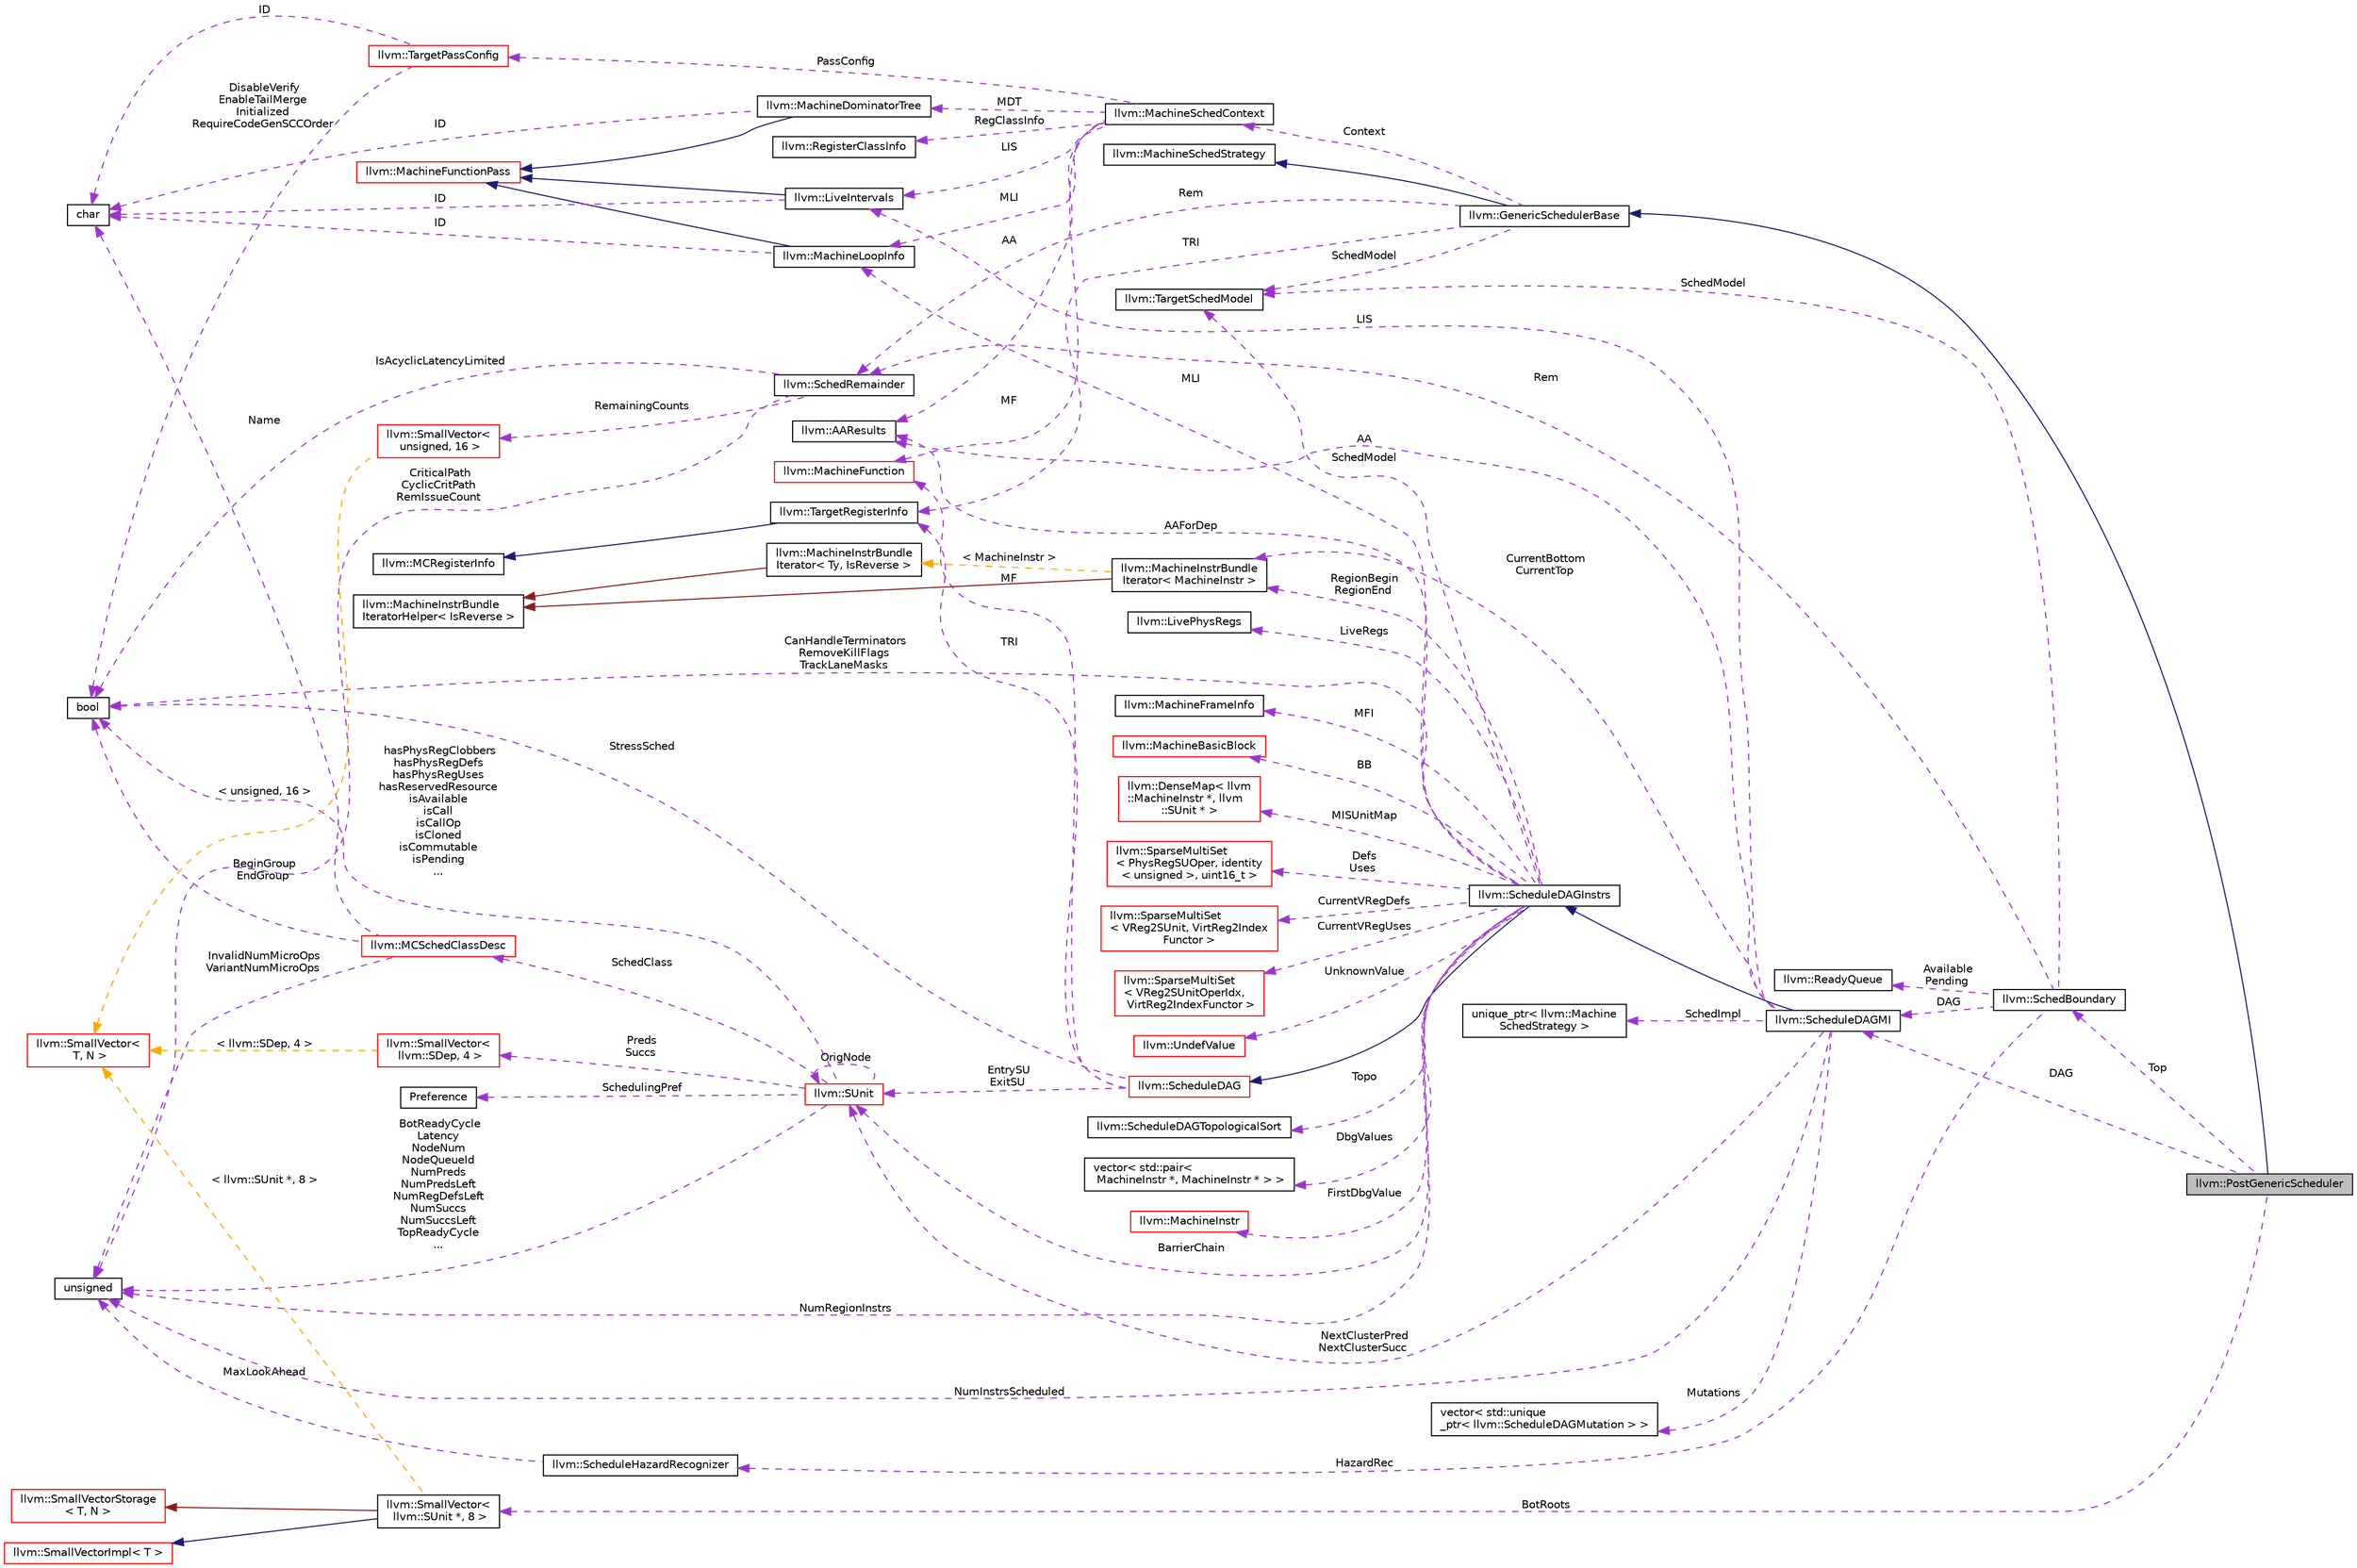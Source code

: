 digraph "llvm::PostGenericScheduler"
{
 // LATEX_PDF_SIZE
  bgcolor="transparent";
  edge [fontname="Helvetica",fontsize="10",labelfontname="Helvetica",labelfontsize="10"];
  node [fontname="Helvetica",fontsize="10",shape="box"];
  rankdir="LR";
  Node1 [label="llvm::PostGenericScheduler",height=0.2,width=0.4,color="black", fillcolor="grey75", style="filled", fontcolor="black",tooltip="PostGenericScheduler - Interface to the scheduling algorithm used by ScheduleDAGMI."];
  Node2 -> Node1 [dir="back",color="midnightblue",fontsize="10",style="solid",fontname="Helvetica"];
  Node2 [label="llvm::GenericSchedulerBase",height=0.2,width=0.4,color="black",URL="$classllvm_1_1GenericSchedulerBase.html",tooltip="Base class for GenericScheduler."];
  Node3 -> Node2 [dir="back",color="midnightblue",fontsize="10",style="solid",fontname="Helvetica"];
  Node3 [label="llvm::MachineSchedStrategy",height=0.2,width=0.4,color="black",URL="$classllvm_1_1MachineSchedStrategy.html",tooltip="MachineSchedStrategy - Interface to the scheduling algorithm used by ScheduleDAGMI."];
  Node4 -> Node2 [dir="back",color="darkorchid3",fontsize="10",style="dashed",label=" Context" ,fontname="Helvetica"];
  Node4 [label="llvm::MachineSchedContext",height=0.2,width=0.4,color="black",URL="$structllvm_1_1MachineSchedContext.html",tooltip="MachineSchedContext provides enough context from the MachineScheduler pass for the target to instanti..."];
  Node5 -> Node4 [dir="back",color="darkorchid3",fontsize="10",style="dashed",label=" MF" ,fontname="Helvetica"];
  Node5 [label="llvm::MachineFunction",height=0.2,width=0.4,color="red",URL="$classllvm_1_1MachineFunction.html",tooltip=" "];
  Node22 -> Node4 [dir="back",color="darkorchid3",fontsize="10",style="dashed",label=" MLI" ,fontname="Helvetica"];
  Node22 [label="llvm::MachineLoopInfo",height=0.2,width=0.4,color="black",URL="$classllvm_1_1MachineLoopInfo.html",tooltip=" "];
  Node23 -> Node22 [dir="back",color="midnightblue",fontsize="10",style="solid",fontname="Helvetica"];
  Node23 [label="llvm::MachineFunctionPass",height=0.2,width=0.4,color="red",URL="$classllvm_1_1MachineFunctionPass.html",tooltip="MachineFunctionPass - This class adapts the FunctionPass interface to allow convenient creation of pa..."];
  Node16 -> Node22 [dir="back",color="darkorchid3",fontsize="10",style="dashed",label=" ID" ,fontname="Helvetica"];
  Node16 [label="char",height=0.2,width=0.4,color="black",URL="$classchar.html",tooltip=" "];
  Node26 -> Node4 [dir="back",color="darkorchid3",fontsize="10",style="dashed",label=" MDT" ,fontname="Helvetica"];
  Node26 [label="llvm::MachineDominatorTree",height=0.2,width=0.4,color="black",URL="$classllvm_1_1MachineDominatorTree.html",tooltip="DominatorTree Class - Concrete subclass of DominatorTreeBase that is used to compute a normal dominat..."];
  Node23 -> Node26 [dir="back",color="midnightblue",fontsize="10",style="solid",fontname="Helvetica"];
  Node16 -> Node26 [dir="back",color="darkorchid3",fontsize="10",style="dashed",label=" ID" ,fontname="Helvetica"];
  Node27 -> Node4 [dir="back",color="darkorchid3",fontsize="10",style="dashed",label=" PassConfig" ,fontname="Helvetica"];
  Node27 [label="llvm::TargetPassConfig",height=0.2,width=0.4,color="red",URL="$classllvm_1_1TargetPassConfig.html",tooltip="Target-Independent Code Generator Pass Configuration Options."];
  Node54 -> Node27 [dir="back",color="darkorchid3",fontsize="10",style="dashed",label=" DisableVerify\nEnableTailMerge\nInitialized\nRequireCodeGenSCCOrder" ,fontname="Helvetica"];
  Node54 [label="bool",height=0.2,width=0.4,color="black",URL="$classbool.html",tooltip=" "];
  Node16 -> Node27 [dir="back",color="darkorchid3",fontsize="10",style="dashed",label=" ID" ,fontname="Helvetica"];
  Node66 -> Node4 [dir="back",color="darkorchid3",fontsize="10",style="dashed",label=" AA" ,fontname="Helvetica"];
  Node66 [label="llvm::AAResults",height=0.2,width=0.4,color="black",URL="$classllvm_1_1AAResults.html",tooltip=" "];
  Node67 -> Node4 [dir="back",color="darkorchid3",fontsize="10",style="dashed",label=" LIS" ,fontname="Helvetica"];
  Node67 [label="llvm::LiveIntervals",height=0.2,width=0.4,color="black",URL="$classllvm_1_1LiveIntervals.html",tooltip=" "];
  Node23 -> Node67 [dir="back",color="midnightblue",fontsize="10",style="solid",fontname="Helvetica"];
  Node16 -> Node67 [dir="back",color="darkorchid3",fontsize="10",style="dashed",label=" ID" ,fontname="Helvetica"];
  Node68 -> Node4 [dir="back",color="darkorchid3",fontsize="10",style="dashed",label=" RegClassInfo" ,fontname="Helvetica"];
  Node68 [label="llvm::RegisterClassInfo",height=0.2,width=0.4,color="black",URL="$classllvm_1_1RegisterClassInfo.html",tooltip=" "];
  Node69 -> Node2 [dir="back",color="darkorchid3",fontsize="10",style="dashed",label=" SchedModel" ,fontname="Helvetica"];
  Node69 [label="llvm::TargetSchedModel",height=0.2,width=0.4,color="black",URL="$classllvm_1_1TargetSchedModel.html",tooltip="Provide an instruction scheduling machine model to CodeGen passes."];
  Node70 -> Node2 [dir="back",color="darkorchid3",fontsize="10",style="dashed",label=" TRI" ,fontname="Helvetica"];
  Node70 [label="llvm::TargetRegisterInfo",height=0.2,width=0.4,color="black",URL="$classllvm_1_1TargetRegisterInfo.html",tooltip="TargetRegisterInfo base class - We assume that the target defines a static array of TargetRegisterDes..."];
  Node71 -> Node70 [dir="back",color="midnightblue",fontsize="10",style="solid",fontname="Helvetica"];
  Node71 [label="llvm::MCRegisterInfo",height=0.2,width=0.4,color="black",URL="$classllvm_1_1MCRegisterInfo.html",tooltip="MCRegisterInfo base class - We assume that the target defines a static array of MCRegisterDesc object..."];
  Node72 -> Node2 [dir="back",color="darkorchid3",fontsize="10",style="dashed",label=" Rem" ,fontname="Helvetica"];
  Node72 [label="llvm::SchedRemainder",height=0.2,width=0.4,color="black",URL="$structllvm_1_1SchedRemainder.html",tooltip="Summarize the unscheduled region."];
  Node12 -> Node72 [dir="back",color="darkorchid3",fontsize="10",style="dashed",label=" CriticalPath\nCyclicCritPath\nRemIssueCount" ,fontname="Helvetica"];
  Node12 [label="unsigned",height=0.2,width=0.4,color="black",URL="$classunsigned.html",tooltip=" "];
  Node54 -> Node72 [dir="back",color="darkorchid3",fontsize="10",style="dashed",label=" IsAcyclicLatencyLimited" ,fontname="Helvetica"];
  Node73 -> Node72 [dir="back",color="darkorchid3",fontsize="10",style="dashed",label=" RemainingCounts" ,fontname="Helvetica"];
  Node73 [label="llvm::SmallVector\<\l unsigned, 16 \>",height=0.2,width=0.4,color="red",URL="$classllvm_1_1SmallVector.html",tooltip=" "];
  Node19 -> Node73 [dir="back",color="orange",fontsize="10",style="dashed",label=" \< unsigned, 16 \>" ,fontname="Helvetica"];
  Node19 [label="llvm::SmallVector\<\l T, N \>",height=0.2,width=0.4,color="red",URL="$classllvm_1_1SmallVector.html",tooltip="This is a 'vector' (really, a variable-sized array), optimized for the case when the array is small."];
  Node76 -> Node1 [dir="back",color="darkorchid3",fontsize="10",style="dashed",label=" DAG" ,fontname="Helvetica"];
  Node76 [label="llvm::ScheduleDAGMI",height=0.2,width=0.4,color="black",URL="$classllvm_1_1ScheduleDAGMI.html",tooltip="ScheduleDAGMI is an implementation of ScheduleDAGInstrs that simply schedules machine instructions ac..."];
  Node77 -> Node76 [dir="back",color="midnightblue",fontsize="10",style="solid",fontname="Helvetica"];
  Node77 [label="llvm::ScheduleDAGInstrs",height=0.2,width=0.4,color="black",URL="$classllvm_1_1ScheduleDAGInstrs.html",tooltip="A ScheduleDAG for scheduling lists of MachineInstr."];
  Node78 -> Node77 [dir="back",color="midnightblue",fontsize="10",style="solid",fontname="Helvetica"];
  Node78 [label="llvm::ScheduleDAG",height=0.2,width=0.4,color="red",URL="$classllvm_1_1ScheduleDAG.html",tooltip=" "];
  Node70 -> Node78 [dir="back",color="darkorchid3",fontsize="10",style="dashed",label=" TRI" ,fontname="Helvetica"];
  Node5 -> Node78 [dir="back",color="darkorchid3",fontsize="10",style="dashed",label=" MF" ,fontname="Helvetica"];
  Node83 -> Node78 [dir="back",color="darkorchid3",fontsize="10",style="dashed",label=" EntrySU\nExitSU" ,fontname="Helvetica"];
  Node83 [label="llvm::SUnit",height=0.2,width=0.4,color="red",URL="$classllvm_1_1SUnit.html",tooltip="Scheduling unit. This is a node in the scheduling DAG."];
  Node83 -> Node83 [dir="back",color="darkorchid3",fontsize="10",style="dashed",label=" OrigNode" ,fontname="Helvetica"];
  Node84 -> Node83 [dir="back",color="darkorchid3",fontsize="10",style="dashed",label=" SchedClass" ,fontname="Helvetica"];
  Node84 [label="llvm::MCSchedClassDesc",height=0.2,width=0.4,color="red",URL="$structllvm_1_1MCSchedClassDesc.html",tooltip="Summarize the scheduling resources required for an instruction of a particular scheduling class."];
  Node12 -> Node84 [dir="back",color="darkorchid3",fontsize="10",style="dashed",label=" InvalidNumMicroOps\nVariantNumMicroOps" ,fontname="Helvetica"];
  Node16 -> Node84 [dir="back",color="darkorchid3",fontsize="10",style="dashed",label=" Name" ,fontname="Helvetica"];
  Node54 -> Node84 [dir="back",color="darkorchid3",fontsize="10",style="dashed",label=" BeginGroup\nEndGroup" ,fontname="Helvetica"];
  Node86 -> Node83 [dir="back",color="darkorchid3",fontsize="10",style="dashed",label=" Preds\nSuccs" ,fontname="Helvetica"];
  Node86 [label="llvm::SmallVector\<\l llvm::SDep, 4 \>",height=0.2,width=0.4,color="red",URL="$classllvm_1_1SmallVector.html",tooltip=" "];
  Node19 -> Node86 [dir="back",color="orange",fontsize="10",style="dashed",label=" \< llvm::SDep, 4 \>" ,fontname="Helvetica"];
  Node12 -> Node83 [dir="back",color="darkorchid3",fontsize="10",style="dashed",label=" BotReadyCycle\nLatency\nNodeNum\nNodeQueueId\nNumPreds\nNumPredsLeft\nNumRegDefsLeft\nNumSuccs\nNumSuccsLeft\nTopReadyCycle\n..." ,fontname="Helvetica"];
  Node54 -> Node83 [dir="back",color="darkorchid3",fontsize="10",style="dashed",label=" hasPhysRegClobbers\nhasPhysRegDefs\nhasPhysRegUses\nhasReservedResource\nisAvailable\nisCall\nisCallOp\nisCloned\nisCommutable\nisPending\n..." ,fontname="Helvetica"];
  Node89 -> Node83 [dir="back",color="darkorchid3",fontsize="10",style="dashed",label=" SchedulingPref" ,fontname="Helvetica"];
  Node89 [label="Preference",height=0.2,width=0.4,color="black",tooltip=" "];
  Node54 -> Node78 [dir="back",color="darkorchid3",fontsize="10",style="dashed",label=" StressSched" ,fontname="Helvetica"];
  Node22 -> Node77 [dir="back",color="darkorchid3",fontsize="10",style="dashed",label=" MLI" ,fontname="Helvetica"];
  Node99 -> Node77 [dir="back",color="darkorchid3",fontsize="10",style="dashed",label=" MFI" ,fontname="Helvetica"];
  Node99 [label="llvm::MachineFrameInfo",height=0.2,width=0.4,color="black",URL="$classllvm_1_1MachineFrameInfo.html",tooltip="The MachineFrameInfo class represents an abstract stack frame until prolog/epilog code is inserted."];
  Node69 -> Node77 [dir="back",color="darkorchid3",fontsize="10",style="dashed",label=" SchedModel" ,fontname="Helvetica"];
  Node54 -> Node77 [dir="back",color="darkorchid3",fontsize="10",style="dashed",label=" CanHandleTerminators\nRemoveKillFlags\nTrackLaneMasks" ,fontname="Helvetica"];
  Node100 -> Node77 [dir="back",color="darkorchid3",fontsize="10",style="dashed",label=" BB" ,fontname="Helvetica"];
  Node100 [label="llvm::MachineBasicBlock",height=0.2,width=0.4,color="red",URL="$classllvm_1_1MachineBasicBlock.html",tooltip=" "];
  Node110 -> Node77 [dir="back",color="darkorchid3",fontsize="10",style="dashed",label=" RegionBegin\nRegionEnd" ,fontname="Helvetica"];
  Node110 [label="llvm::MachineInstrBundle\lIterator\< MachineInstr \>",height=0.2,width=0.4,color="black",URL="$classllvm_1_1MachineInstrBundleIterator.html",tooltip=" "];
  Node111 -> Node110 [dir="back",color="firebrick4",fontsize="10",style="solid",fontname="Helvetica"];
  Node111 [label="llvm::MachineInstrBundle\lIteratorHelper\< IsReverse \>",height=0.2,width=0.4,color="black",URL="$structllvm_1_1MachineInstrBundleIteratorHelper.html",tooltip=" "];
  Node112 -> Node110 [dir="back",color="orange",fontsize="10",style="dashed",label=" \< MachineInstr \>" ,fontname="Helvetica"];
  Node112 [label="llvm::MachineInstrBundle\lIterator\< Ty, IsReverse \>",height=0.2,width=0.4,color="black",URL="$classllvm_1_1MachineInstrBundleIterator.html",tooltip="MachineBasicBlock iterator that automatically skips over MIs that are inside bundles (i...."];
  Node111 -> Node112 [dir="back",color="firebrick4",fontsize="10",style="solid",fontname="Helvetica"];
  Node12 -> Node77 [dir="back",color="darkorchid3",fontsize="10",style="dashed",label=" NumRegionInstrs" ,fontname="Helvetica"];
  Node113 -> Node77 [dir="back",color="darkorchid3",fontsize="10",style="dashed",label=" MISUnitMap" ,fontname="Helvetica"];
  Node113 [label="llvm::DenseMap\< llvm\l::MachineInstr *, llvm\l::SUnit * \>",height=0.2,width=0.4,color="red",URL="$classllvm_1_1DenseMap.html",tooltip=" "];
  Node115 -> Node77 [dir="back",color="darkorchid3",fontsize="10",style="dashed",label=" Defs\nUses" ,fontname="Helvetica"];
  Node115 [label="llvm::SparseMultiSet\l\< PhysRegSUOper, identity\l\< unsigned \>, uint16_t \>",height=0.2,width=0.4,color="red",URL="$classllvm_1_1SparseMultiSet.html",tooltip=" "];
  Node117 -> Node77 [dir="back",color="darkorchid3",fontsize="10",style="dashed",label=" CurrentVRegDefs" ,fontname="Helvetica"];
  Node117 [label="llvm::SparseMultiSet\l\< VReg2SUnit, VirtReg2Index\lFunctor \>",height=0.2,width=0.4,color="red",URL="$classllvm_1_1SparseMultiSet.html",tooltip=" "];
  Node118 -> Node77 [dir="back",color="darkorchid3",fontsize="10",style="dashed",label=" CurrentVRegUses" ,fontname="Helvetica"];
  Node118 [label="llvm::SparseMultiSet\l\< VReg2SUnitOperIdx,\l VirtReg2IndexFunctor \>",height=0.2,width=0.4,color="red",URL="$classllvm_1_1SparseMultiSet.html",tooltip=" "];
  Node66 -> Node77 [dir="back",color="darkorchid3",fontsize="10",style="dashed",label=" AAForDep" ,fontname="Helvetica"];
  Node83 -> Node77 [dir="back",color="darkorchid3",fontsize="10",style="dashed",label=" BarrierChain" ,fontname="Helvetica"];
  Node119 -> Node77 [dir="back",color="darkorchid3",fontsize="10",style="dashed",label=" UnknownValue" ,fontname="Helvetica"];
  Node119 [label="llvm::UndefValue",height=0.2,width=0.4,color="red",URL="$classllvm_1_1UndefValue.html",tooltip="'undef' values are things that do not have specified contents."];
  Node124 -> Node77 [dir="back",color="darkorchid3",fontsize="10",style="dashed",label=" Topo" ,fontname="Helvetica"];
  Node124 [label="llvm::ScheduleDAGTopologicalSort",height=0.2,width=0.4,color="black",URL="$classllvm_1_1ScheduleDAGTopologicalSort.html",tooltip="This class can compute a topological ordering for SUnits and provides methods for dynamically updatin..."];
  Node125 -> Node77 [dir="back",color="darkorchid3",fontsize="10",style="dashed",label=" DbgValues" ,fontname="Helvetica"];
  Node125 [label="vector\< std::pair\<\l MachineInstr *, MachineInstr * \> \>",height=0.2,width=0.4,color="black",tooltip=" "];
  Node126 -> Node77 [dir="back",color="darkorchid3",fontsize="10",style="dashed",label=" FirstDbgValue" ,fontname="Helvetica"];
  Node126 [label="llvm::MachineInstr",height=0.2,width=0.4,color="red",URL="$classllvm_1_1MachineInstr.html",tooltip="Representation of each machine instruction."];
  Node129 -> Node77 [dir="back",color="darkorchid3",fontsize="10",style="dashed",label=" LiveRegs" ,fontname="Helvetica"];
  Node129 [label="llvm::LivePhysRegs",height=0.2,width=0.4,color="black",URL="$classllvm_1_1LivePhysRegs.html",tooltip="A set of physical registers with utility functions to track liveness when walking backward/forward th..."];
  Node66 -> Node76 [dir="back",color="darkorchid3",fontsize="10",style="dashed",label=" AA" ,fontname="Helvetica"];
  Node67 -> Node76 [dir="back",color="darkorchid3",fontsize="10",style="dashed",label=" LIS" ,fontname="Helvetica"];
  Node130 -> Node76 [dir="back",color="darkorchid3",fontsize="10",style="dashed",label=" SchedImpl" ,fontname="Helvetica"];
  Node130 [label="unique_ptr\< llvm::Machine\lSchedStrategy \>",height=0.2,width=0.4,color="black",tooltip=" "];
  Node131 -> Node76 [dir="back",color="darkorchid3",fontsize="10",style="dashed",label=" Mutations" ,fontname="Helvetica"];
  Node131 [label="vector\< std::unique\l_ptr\< llvm::ScheduleDAGMutation \> \>",height=0.2,width=0.4,color="black",tooltip=" "];
  Node110 -> Node76 [dir="back",color="darkorchid3",fontsize="10",style="dashed",label=" CurrentBottom\nCurrentTop" ,fontname="Helvetica"];
  Node83 -> Node76 [dir="back",color="darkorchid3",fontsize="10",style="dashed",label=" NextClusterPred\nNextClusterSucc" ,fontname="Helvetica"];
  Node12 -> Node76 [dir="back",color="darkorchid3",fontsize="10",style="dashed",label=" NumInstrsScheduled" ,fontname="Helvetica"];
  Node132 -> Node1 [dir="back",color="darkorchid3",fontsize="10",style="dashed",label=" Top" ,fontname="Helvetica"];
  Node132 [label="llvm::SchedBoundary",height=0.2,width=0.4,color="black",URL="$classllvm_1_1SchedBoundary.html",tooltip="Each Scheduling boundary is associated with ready queues."];
  Node76 -> Node132 [dir="back",color="darkorchid3",fontsize="10",style="dashed",label=" DAG" ,fontname="Helvetica"];
  Node69 -> Node132 [dir="back",color="darkorchid3",fontsize="10",style="dashed",label=" SchedModel" ,fontname="Helvetica"];
  Node72 -> Node132 [dir="back",color="darkorchid3",fontsize="10",style="dashed",label=" Rem" ,fontname="Helvetica"];
  Node133 -> Node132 [dir="back",color="darkorchid3",fontsize="10",style="dashed",label=" Available\nPending" ,fontname="Helvetica"];
  Node133 [label="llvm::ReadyQueue",height=0.2,width=0.4,color="black",URL="$classllvm_1_1ReadyQueue.html",tooltip="Helpers for implementing custom MachineSchedStrategy classes."];
  Node134 -> Node132 [dir="back",color="darkorchid3",fontsize="10",style="dashed",label=" HazardRec" ,fontname="Helvetica"];
  Node134 [label="llvm::ScheduleHazardRecognizer",height=0.2,width=0.4,color="black",URL="$classllvm_1_1ScheduleHazardRecognizer.html",tooltip="HazardRecognizer - This determines whether or not an instruction can be issued this cycle,..."];
  Node12 -> Node134 [dir="back",color="darkorchid3",fontsize="10",style="dashed",label=" MaxLookAhead" ,fontname="Helvetica"];
  Node135 -> Node1 [dir="back",color="darkorchid3",fontsize="10",style="dashed",label=" BotRoots" ,fontname="Helvetica"];
  Node135 [label="llvm::SmallVector\<\l llvm::SUnit *, 8 \>",height=0.2,width=0.4,color="black",URL="$classllvm_1_1SmallVector.html",tooltip=" "];
  Node136 -> Node135 [dir="back",color="midnightblue",fontsize="10",style="solid",fontname="Helvetica"];
  Node136 [label="llvm::SmallVectorImpl\< T \>",height=0.2,width=0.4,color="red",URL="$classllvm_1_1SmallVectorImpl.html",tooltip="This class consists of common code factored out of the SmallVector class to reduce code duplication b..."];
  Node137 -> Node135 [dir="back",color="firebrick4",fontsize="10",style="solid",fontname="Helvetica"];
  Node137 [label="llvm::SmallVectorStorage\l\< T, N \>",height=0.2,width=0.4,color="red",URL="$structllvm_1_1SmallVectorStorage.html",tooltip="Storage for the SmallVector elements."];
  Node19 -> Node135 [dir="back",color="orange",fontsize="10",style="dashed",label=" \< llvm::SUnit *, 8 \>" ,fontname="Helvetica"];
}
